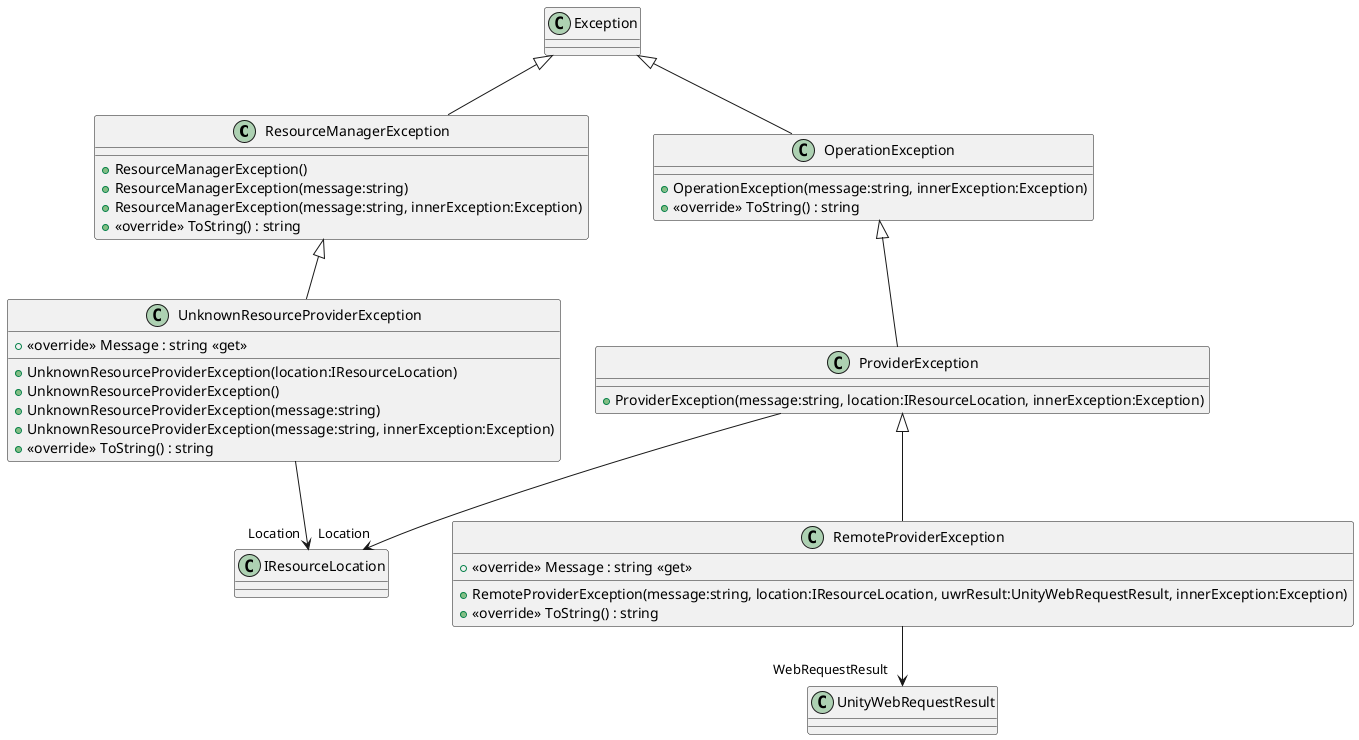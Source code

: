 @startuml
class ResourceManagerException {
    + ResourceManagerException()
    + ResourceManagerException(message:string)
    + ResourceManagerException(message:string, innerException:Exception)
    + <<override>> ToString() : string
}
class UnknownResourceProviderException {
    + UnknownResourceProviderException(location:IResourceLocation)
    + UnknownResourceProviderException()
    + UnknownResourceProviderException(message:string)
    + UnknownResourceProviderException(message:string, innerException:Exception)
    + <<override>> Message : string <<get>>
    + <<override>> ToString() : string
}
class OperationException {
    + OperationException(message:string, innerException:Exception)
    + <<override>> ToString() : string
}
class ProviderException {
    + ProviderException(message:string, location:IResourceLocation, innerException:Exception)
}
class RemoteProviderException {
    + RemoteProviderException(message:string, location:IResourceLocation, uwrResult:UnityWebRequestResult, innerException:Exception)
    + <<override>> Message : string <<get>>
    + <<override>> ToString() : string
}
Exception <|-- ResourceManagerException
ResourceManagerException <|-- UnknownResourceProviderException
UnknownResourceProviderException --> "Location" IResourceLocation
Exception <|-- OperationException
OperationException <|-- ProviderException
ProviderException --> "Location" IResourceLocation
ProviderException <|-- RemoteProviderException
RemoteProviderException --> "WebRequestResult" UnityWebRequestResult
@enduml
